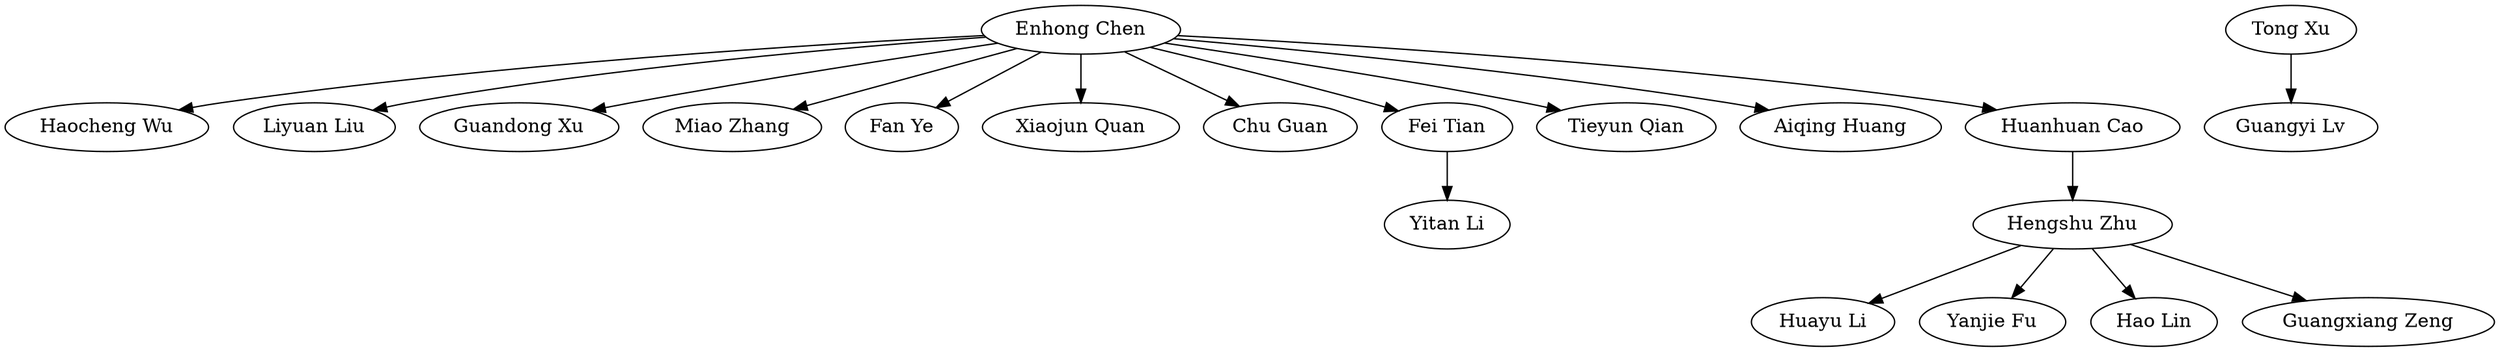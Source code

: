 strict digraph G{
"Enhong Chen" -> "Haocheng Wu"
"Enhong Chen" -> "Liyuan Liu"
"Enhong Chen" -> "Guandong Xu"
"Enhong Chen" -> "Miao Zhang"
"Enhong Chen" -> "Fan Ye"
"Enhong Chen" -> "Xiaojun Quan"
"Enhong Chen" -> "Chu Guan"
"Enhong Chen" -> "Fei Tian"
"Fei Tian" -> "Yitan Li"
"Enhong Chen" -> "Tieyun Qian"
"Enhong Chen" -> "Aiqing Huang"
"Enhong Chen" -> "Huanhuan Cao"
"Huanhuan Cao" -> "Hengshu Zhu"
"Hengshu Zhu" -> "Huayu Li"
"Hengshu Zhu" -> "Yanjie Fu"
"Hengshu Zhu" -> "Hao Lin"
"Hengshu Zhu" -> "Guangxiang Zeng"
"Tong Xu" -> "Guangyi Lv"
}